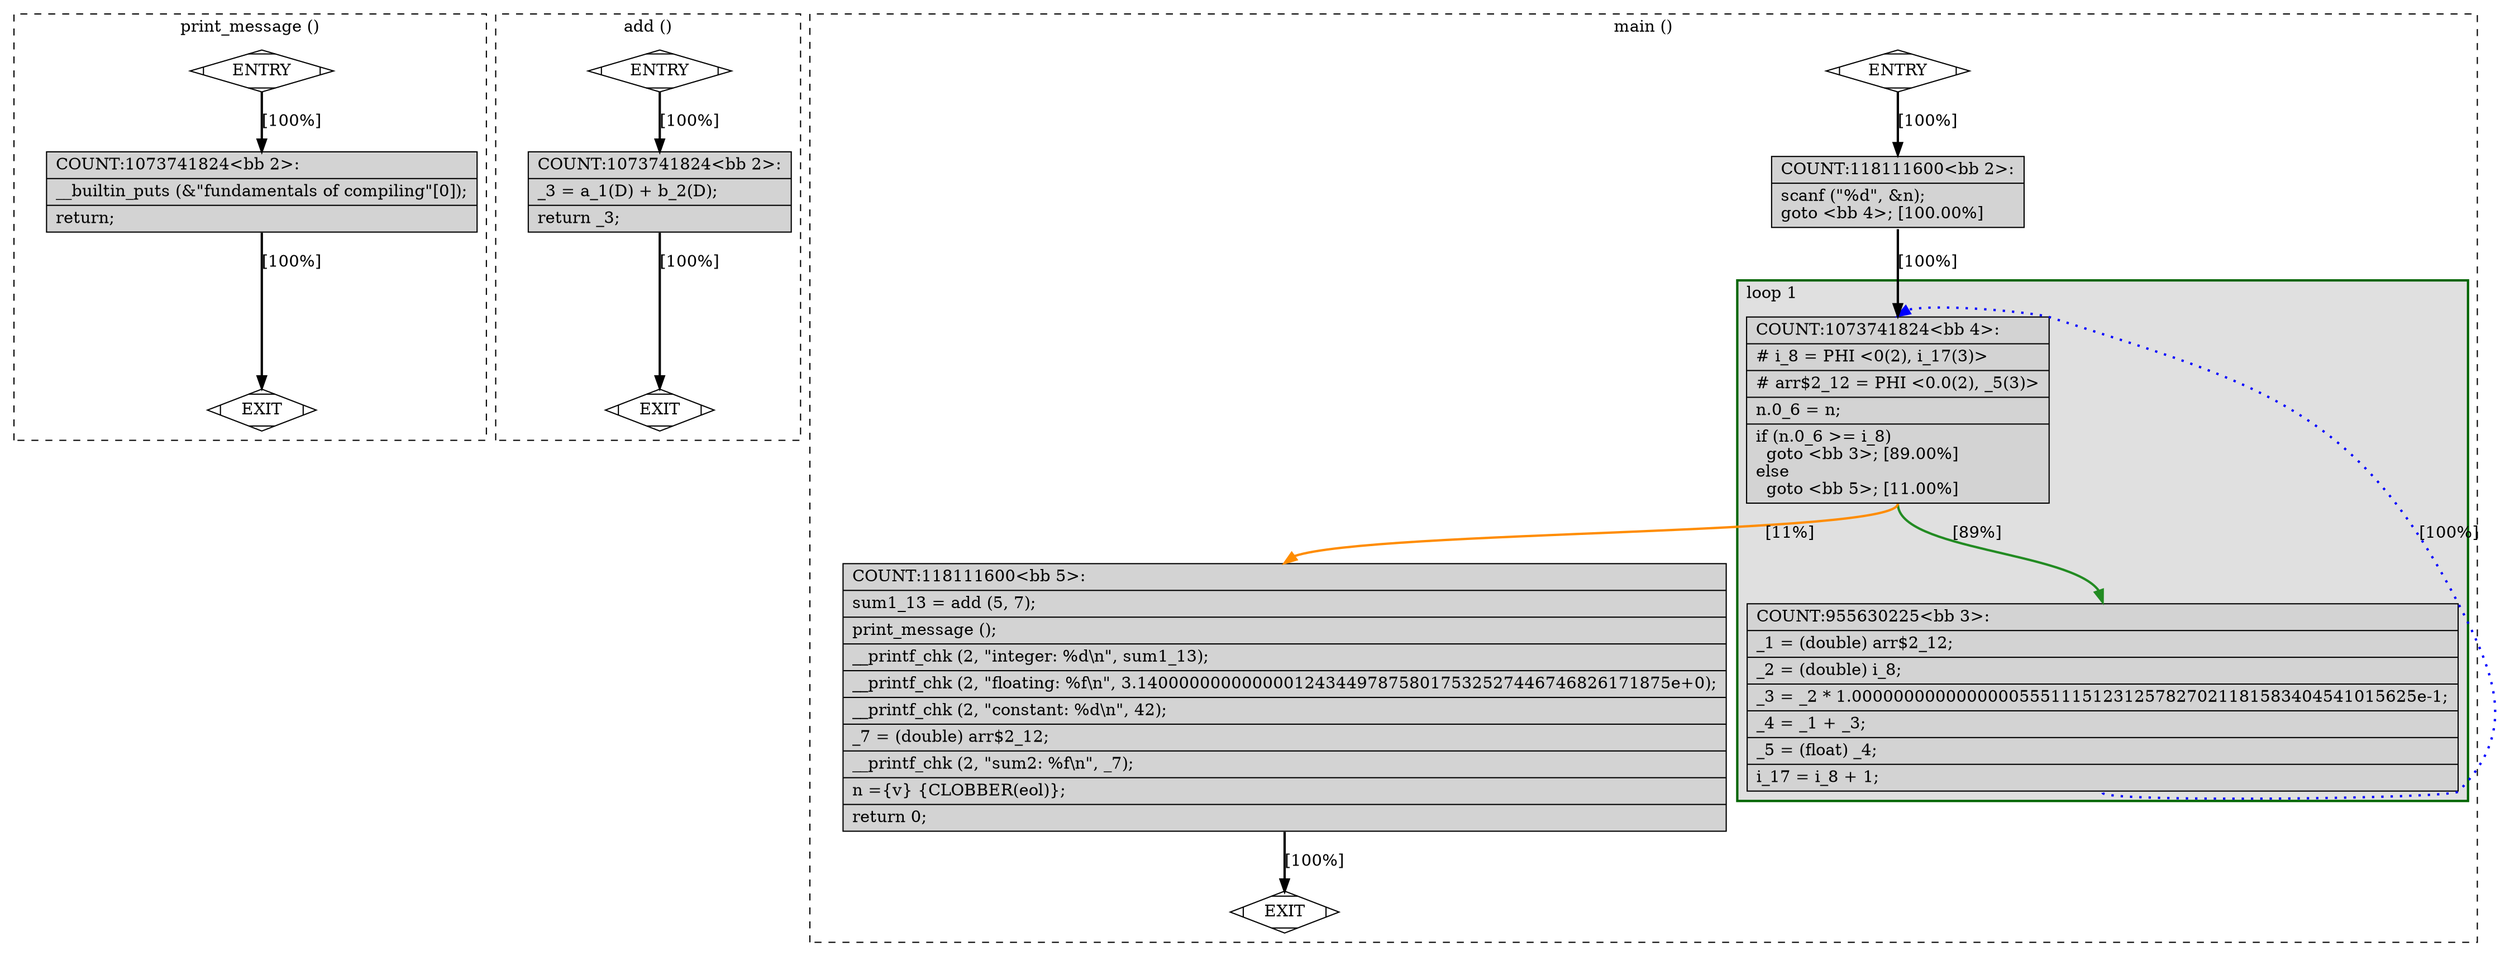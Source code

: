 digraph "test.c.125t.tailr2" {
overlap=false;
subgraph "cluster_print_message" {
	style="dashed";
	color="black";
	label="print_message ()";
	fn_24_basic_block_0 [shape=Mdiamond,style=filled,fillcolor=white,label="ENTRY"];

	fn_24_basic_block_1 [shape=Mdiamond,style=filled,fillcolor=white,label="EXIT"];

	fn_24_basic_block_2 [shape=record,style=filled,fillcolor=lightgrey,label="{COUNT:1073741824\<bb\ 2\>:\l\
|__builtin_puts\ (&\"fundamentals\ of\ compiling\"[0]);\l\
|return;\l\
}"];

	fn_24_basic_block_0:s -> fn_24_basic_block_2:n [style="solid,bold",color=black,weight=100,constraint=true,label="[100%]"];
	fn_24_basic_block_2:s -> fn_24_basic_block_1:n [style="solid,bold",color=black,weight=10,constraint=true,label="[100%]"];
	fn_24_basic_block_0:s -> fn_24_basic_block_1:n [style="invis",constraint=true];
}
subgraph "cluster_add" {
	style="dashed";
	color="black";
	label="add ()";
	fn_25_basic_block_0 [shape=Mdiamond,style=filled,fillcolor=white,label="ENTRY"];

	fn_25_basic_block_1 [shape=Mdiamond,style=filled,fillcolor=white,label="EXIT"];

	fn_25_basic_block_2 [shape=record,style=filled,fillcolor=lightgrey,label="{COUNT:1073741824\<bb\ 2\>:\l\
|_3\ =\ a_1(D)\ +\ b_2(D);\l\
|return\ _3;\l\
}"];

	fn_25_basic_block_0:s -> fn_25_basic_block_2:n [style="solid,bold",color=black,weight=100,constraint=true,label="[100%]"];
	fn_25_basic_block_2:s -> fn_25_basic_block_1:n [style="solid,bold",color=black,weight=10,constraint=true,label="[100%]"];
	fn_25_basic_block_0:s -> fn_25_basic_block_1:n [style="invis",constraint=true];
}
subgraph "cluster_main" {
	style="dashed";
	color="black";
	label="main ()";
	subgraph cluster_26_1 {
	style="filled";
	color="darkgreen";
	fillcolor="grey88";
	label="loop 1";
	labeljust=l;
	penwidth=2;
	fn_26_basic_block_4 [shape=record,style=filled,fillcolor=lightgrey,label="{COUNT:1073741824\<bb\ 4\>:\l\
|#\ i_8\ =\ PHI\ \<0(2),\ i_17(3)\>\l\
|#\ arr$2_12\ =\ PHI\ \<0.0(2),\ _5(3)\>\l\
|n.0_6\ =\ n;\l\
|if\ (n.0_6\ \>=\ i_8)\l\
\ \ goto\ \<bb\ 3\>;\ [89.00%]\l\
else\l\
\ \ goto\ \<bb\ 5\>;\ [11.00%]\l\
}"];

	fn_26_basic_block_3 [shape=record,style=filled,fillcolor=lightgrey,label="{COUNT:955630225\<bb\ 3\>:\l\
|_1\ =\ (double)\ arr$2_12;\l\
|_2\ =\ (double)\ i_8;\l\
|_3\ =\ _2\ *\ 1.000000000000000055511151231257827021181583404541015625e-1;\l\
|_4\ =\ _1\ +\ _3;\l\
|_5\ =\ (float)\ _4;\l\
|i_17\ =\ i_8\ +\ 1;\l\
}"];

	}
	fn_26_basic_block_0 [shape=Mdiamond,style=filled,fillcolor=white,label="ENTRY"];

	fn_26_basic_block_1 [shape=Mdiamond,style=filled,fillcolor=white,label="EXIT"];

	fn_26_basic_block_2 [shape=record,style=filled,fillcolor=lightgrey,label="{COUNT:118111600\<bb\ 2\>:\l\
|scanf\ (\"%d\",\ &n);\l\
goto\ \<bb\ 4\>;\ [100.00%]\l\
}"];

	fn_26_basic_block_5 [shape=record,style=filled,fillcolor=lightgrey,label="{COUNT:118111600\<bb\ 5\>:\l\
|sum1_13\ =\ add\ (5,\ 7);\l\
|print_message\ ();\l\
|__printf_chk\ (2,\ \"integer:\ %d\\n\",\ sum1_13);\l\
|__printf_chk\ (2,\ \"floating:\ %f\\n\",\ 3.140000000000000124344978758017532527446746826171875e+0);\l\
|__printf_chk\ (2,\ \"constant:\ %d\\n\",\ 42);\l\
|_7\ =\ (double)\ arr$2_12;\l\
|__printf_chk\ (2,\ \"sum2:\ %f\\n\",\ _7);\l\
|n\ =\{v\}\ \{CLOBBER(eol)\};\l\
|return\ 0;\l\
}"];

	fn_26_basic_block_0:s -> fn_26_basic_block_2:n [style="solid,bold",color=black,weight=100,constraint=true,label="[100%]"];
	fn_26_basic_block_2:s -> fn_26_basic_block_4:n [style="solid,bold",color=black,weight=100,constraint=true,label="[100%]"];
	fn_26_basic_block_3:s -> fn_26_basic_block_4:n [style="dotted,bold",color=blue,weight=10,constraint=false,label="[100%]"];
	fn_26_basic_block_4:s -> fn_26_basic_block_3:n [style="solid,bold",color=forestgreen,weight=10,constraint=true,label="[89%]"];
	fn_26_basic_block_4:s -> fn_26_basic_block_5:n [style="solid,bold",color=darkorange,weight=10,constraint=true,label="[11%]"];
	fn_26_basic_block_5:s -> fn_26_basic_block_1:n [style="solid,bold",color=black,weight=10,constraint=true,label="[100%]"];
	fn_26_basic_block_0:s -> fn_26_basic_block_1:n [style="invis",constraint=true];
}
}
